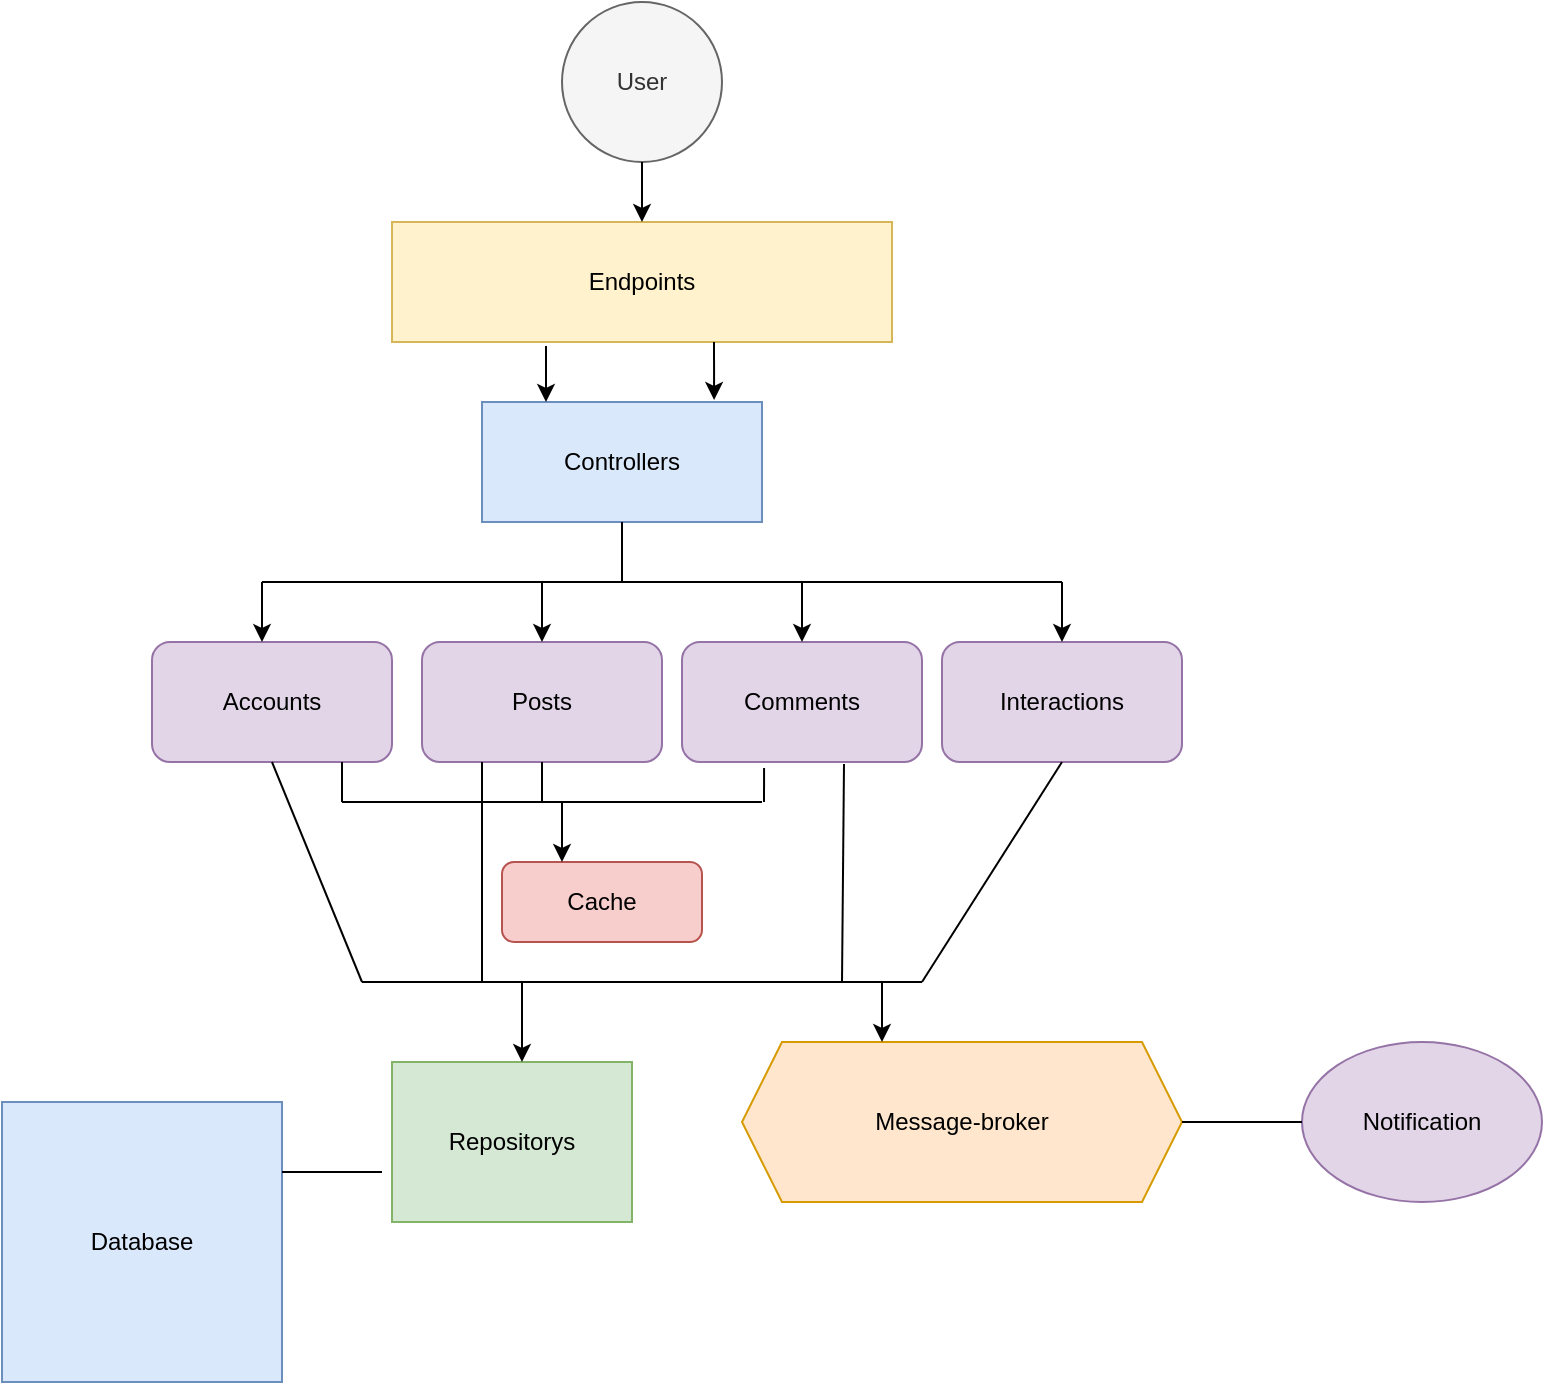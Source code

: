 <mxfile version="20.2.2" type="github"><diagram id="kgpKYQtTHZ0yAKxKKP6v" name="Page-1"><mxGraphModel dx="782" dy="793" grid="1" gridSize="10" guides="1" tooltips="1" connect="1" arrows="1" fold="1" page="1" pageScale="1" pageWidth="850" pageHeight="1100" math="0" shadow="0"><root><mxCell id="0"/><mxCell id="1" parent="0"/><mxCell id="VMwo8fB0VZqTdJJmUpuf-2" value="User" style="ellipse;whiteSpace=wrap;html=1;aspect=fixed;strokeColor=#666666;fillColor=#f5f5f5;fontColor=#333333;" parent="1" vertex="1"><mxGeometry x="290" y="50" width="80" height="80" as="geometry"/></mxCell><mxCell id="VMwo8fB0VZqTdJJmUpuf-3" value="Endpoints" style="rounded=0;whiteSpace=wrap;html=1;strokeColor=#d6b656;fillColor=#fff2cc;" parent="1" vertex="1"><mxGeometry x="205" y="160" width="250" height="60" as="geometry"/></mxCell><mxCell id="VMwo8fB0VZqTdJJmUpuf-7" value="Controllers" style="rounded=0;whiteSpace=wrap;html=1;strokeColor=#6c8ebf;fillColor=#dae8fc;" parent="1" vertex="1"><mxGeometry x="250" y="250" width="140" height="60" as="geometry"/></mxCell><mxCell id="VMwo8fB0VZqTdJJmUpuf-12" value="" style="endArrow=classic;html=1;rounded=0;exitX=0.5;exitY=1;exitDx=0;exitDy=0;" parent="1" source="VMwo8fB0VZqTdJJmUpuf-2" edge="1"><mxGeometry width="50" height="50" relative="1" as="geometry"><mxPoint x="380" y="300" as="sourcePoint"/><mxPoint x="330" y="160" as="targetPoint"/></mxGeometry></mxCell><mxCell id="VMwo8fB0VZqTdJJmUpuf-14" value="" style="endArrow=classic;html=1;rounded=0;exitX=0.308;exitY=1.033;exitDx=0;exitDy=0;exitPerimeter=0;" parent="1" source="VMwo8fB0VZqTdJJmUpuf-3" edge="1"><mxGeometry width="50" height="50" relative="1" as="geometry"><mxPoint x="380" y="300" as="sourcePoint"/><mxPoint x="282" y="250" as="targetPoint"/></mxGeometry></mxCell><mxCell id="VMwo8fB0VZqTdJJmUpuf-15" value="" style="endArrow=classic;html=1;rounded=0;exitX=0.644;exitY=1;exitDx=0;exitDy=0;exitPerimeter=0;entryX=0.829;entryY=-0.017;entryDx=0;entryDy=0;entryPerimeter=0;" parent="1" source="VMwo8fB0VZqTdJJmUpuf-3" target="VMwo8fB0VZqTdJJmUpuf-7" edge="1"><mxGeometry width="50" height="50" relative="1" as="geometry"><mxPoint x="380" y="300" as="sourcePoint"/><mxPoint x="430" y="250" as="targetPoint"/></mxGeometry></mxCell><mxCell id="VMwo8fB0VZqTdJJmUpuf-16" value="Accounts" style="rounded=1;whiteSpace=wrap;html=1;strokeColor=#9673a6;fillColor=#e1d5e7;" parent="1" vertex="1"><mxGeometry x="85" y="370" width="120" height="60" as="geometry"/></mxCell><mxCell id="VMwo8fB0VZqTdJJmUpuf-17" value="Posts&lt;br&gt;" style="rounded=1;whiteSpace=wrap;html=1;strokeColor=#9673a6;fillColor=#e1d5e7;" parent="1" vertex="1"><mxGeometry x="220" y="370" width="120" height="60" as="geometry"/></mxCell><mxCell id="VMwo8fB0VZqTdJJmUpuf-18" value="Comments" style="rounded=1;whiteSpace=wrap;html=1;strokeColor=#9673a6;fillColor=#e1d5e7;" parent="1" vertex="1"><mxGeometry x="350" y="370" width="120" height="60" as="geometry"/></mxCell><mxCell id="VMwo8fB0VZqTdJJmUpuf-19" value="Interactions" style="rounded=1;whiteSpace=wrap;html=1;strokeColor=#9673a6;fillColor=#e1d5e7;" parent="1" vertex="1"><mxGeometry x="480" y="370" width="120" height="60" as="geometry"/></mxCell><mxCell id="VMwo8fB0VZqTdJJmUpuf-20" value="" style="endArrow=none;html=1;rounded=0;exitX=0.5;exitY=1;exitDx=0;exitDy=0;" parent="1" source="VMwo8fB0VZqTdJJmUpuf-7" edge="1"><mxGeometry width="50" height="50" relative="1" as="geometry"><mxPoint x="380" y="390" as="sourcePoint"/><mxPoint x="320" y="340" as="targetPoint"/></mxGeometry></mxCell><mxCell id="VMwo8fB0VZqTdJJmUpuf-21" value="" style="endArrow=none;html=1;rounded=0;" parent="1" edge="1"><mxGeometry width="50" height="50" relative="1" as="geometry"><mxPoint x="140" y="340" as="sourcePoint"/><mxPoint x="540" y="340" as="targetPoint"/></mxGeometry></mxCell><mxCell id="VMwo8fB0VZqTdJJmUpuf-22" value="" style="endArrow=classic;html=1;rounded=0;" parent="1" edge="1"><mxGeometry width="50" height="50" relative="1" as="geometry"><mxPoint x="140" y="340" as="sourcePoint"/><mxPoint x="140" y="370" as="targetPoint"/></mxGeometry></mxCell><mxCell id="VMwo8fB0VZqTdJJmUpuf-23" value="" style="endArrow=classic;html=1;rounded=0;entryX=0.5;entryY=0;entryDx=0;entryDy=0;" parent="1" target="VMwo8fB0VZqTdJJmUpuf-17" edge="1"><mxGeometry width="50" height="50" relative="1" as="geometry"><mxPoint x="280" y="340" as="sourcePoint"/><mxPoint x="430" y="320" as="targetPoint"/></mxGeometry></mxCell><mxCell id="VMwo8fB0VZqTdJJmUpuf-24" value="" style="endArrow=classic;html=1;rounded=0;entryX=0.5;entryY=0;entryDx=0;entryDy=0;" parent="1" target="VMwo8fB0VZqTdJJmUpuf-18" edge="1"><mxGeometry width="50" height="50" relative="1" as="geometry"><mxPoint x="410" y="350" as="sourcePoint"/><mxPoint x="430" y="320" as="targetPoint"/><Array as="points"><mxPoint x="410" y="340"/></Array></mxGeometry></mxCell><mxCell id="VMwo8fB0VZqTdJJmUpuf-25" value="" style="endArrow=classic;html=1;rounded=0;entryX=0.5;entryY=0;entryDx=0;entryDy=0;" parent="1" target="VMwo8fB0VZqTdJJmUpuf-19" edge="1"><mxGeometry width="50" height="50" relative="1" as="geometry"><mxPoint x="540" y="340" as="sourcePoint"/><mxPoint x="430" y="320" as="targetPoint"/></mxGeometry></mxCell><mxCell id="VMwo8fB0VZqTdJJmUpuf-33" value="" style="endArrow=none;html=1;rounded=0;exitX=0.5;exitY=1;exitDx=0;exitDy=0;" parent="1" source="VMwo8fB0VZqTdJJmUpuf-19" edge="1"><mxGeometry width="50" height="50" relative="1" as="geometry"><mxPoint x="380" y="430" as="sourcePoint"/><mxPoint x="470" y="540" as="targetPoint"/></mxGeometry></mxCell><mxCell id="VMwo8fB0VZqTdJJmUpuf-38" value="Cache" style="rounded=1;whiteSpace=wrap;html=1;strokeColor=#b85450;fillColor=#f8cecc;" parent="1" vertex="1"><mxGeometry x="260" y="480" width="100" height="40" as="geometry"/></mxCell><mxCell id="VMwo8fB0VZqTdJJmUpuf-44" value="Message-broker" style="shape=hexagon;perimeter=hexagonPerimeter2;whiteSpace=wrap;html=1;fixedSize=1;strokeColor=#d79b00;fillColor=#ffe6cc;" parent="1" vertex="1"><mxGeometry x="380" y="570" width="220" height="80" as="geometry"/></mxCell><mxCell id="VMwo8fB0VZqTdJJmUpuf-48" value="Notification" style="ellipse;whiteSpace=wrap;html=1;strokeColor=#9673a6;fillColor=#e1d5e7;" parent="1" vertex="1"><mxGeometry x="660" y="570" width="120" height="80" as="geometry"/></mxCell><mxCell id="VMwo8fB0VZqTdJJmUpuf-49" value="" style="endArrow=none;html=1;rounded=0;exitX=1;exitY=0.5;exitDx=0;exitDy=0;entryX=0;entryY=0.5;entryDx=0;entryDy=0;" parent="1" source="VMwo8fB0VZqTdJJmUpuf-44" target="VMwo8fB0VZqTdJJmUpuf-48" edge="1"><mxGeometry width="50" height="50" relative="1" as="geometry"><mxPoint x="520" y="350" as="sourcePoint"/><mxPoint x="660" y="610" as="targetPoint"/></mxGeometry></mxCell><mxCell id="VMwo8fB0VZqTdJJmUpuf-53" value="Repositorys" style="rounded=0;whiteSpace=wrap;html=1;strokeColor=#82b366;direction=south;fillColor=#d5e8d4;" parent="1" vertex="1"><mxGeometry x="205" y="580" width="120" height="80" as="geometry"/></mxCell><mxCell id="VMwo8fB0VZqTdJJmUpuf-57" value="Database" style="whiteSpace=wrap;html=1;aspect=fixed;strokeColor=#6c8ebf;fillColor=#dae8fc;" parent="1" vertex="1"><mxGeometry x="10" y="600" width="140" height="140" as="geometry"/></mxCell><mxCell id="VMwo8fB0VZqTdJJmUpuf-80" value="" style="endArrow=none;html=1;rounded=0;" parent="1" edge="1"><mxGeometry width="50" height="50" relative="1" as="geometry"><mxPoint x="180" y="450" as="sourcePoint"/><mxPoint x="390" y="450" as="targetPoint"/></mxGeometry></mxCell><mxCell id="VMwo8fB0VZqTdJJmUpuf-82" value="" style="endArrow=none;html=1;rounded=0;exitX=0.342;exitY=1.05;exitDx=0;exitDy=0;exitPerimeter=0;" parent="1" source="VMwo8fB0VZqTdJJmUpuf-18" edge="1"><mxGeometry width="50" height="50" relative="1" as="geometry"><mxPoint x="470" y="490" as="sourcePoint"/><mxPoint x="391" y="450" as="targetPoint"/></mxGeometry></mxCell><mxCell id="VMwo8fB0VZqTdJJmUpuf-83" value="" style="endArrow=none;html=1;rounded=0;exitX=0.5;exitY=1;exitDx=0;exitDy=0;" parent="1" source="VMwo8fB0VZqTdJJmUpuf-17" edge="1"><mxGeometry width="50" height="50" relative="1" as="geometry"><mxPoint x="470" y="490" as="sourcePoint"/><mxPoint x="280" y="450" as="targetPoint"/></mxGeometry></mxCell><mxCell id="VMwo8fB0VZqTdJJmUpuf-84" value="" style="endArrow=none;html=1;rounded=0;" parent="1" edge="1"><mxGeometry width="50" height="50" relative="1" as="geometry"><mxPoint x="180" y="450" as="sourcePoint"/><mxPoint x="180" y="430" as="targetPoint"/></mxGeometry></mxCell><mxCell id="VMwo8fB0VZqTdJJmUpuf-85" style="edgeStyle=orthogonalEdgeStyle;rounded=0;orthogonalLoop=1;jettySize=auto;html=1;exitX=0.5;exitY=1;exitDx=0;exitDy=0;" parent="1" source="VMwo8fB0VZqTdJJmUpuf-38" target="VMwo8fB0VZqTdJJmUpuf-38" edge="1"><mxGeometry relative="1" as="geometry"/></mxCell><mxCell id="VMwo8fB0VZqTdJJmUpuf-86" value="" style="endArrow=classic;html=1;rounded=0;" parent="1" edge="1"><mxGeometry width="50" height="50" relative="1" as="geometry"><mxPoint x="290" y="450" as="sourcePoint"/><mxPoint x="290" y="480" as="targetPoint"/></mxGeometry></mxCell><mxCell id="VMwo8fB0VZqTdJJmUpuf-88" value="" style="endArrow=none;html=1;rounded=0;" parent="1" edge="1"><mxGeometry width="50" height="50" relative="1" as="geometry"><mxPoint x="190" y="540" as="sourcePoint"/><mxPoint x="470" y="540" as="targetPoint"/></mxGeometry></mxCell><mxCell id="VMwo8fB0VZqTdJJmUpuf-89" value="" style="endArrow=none;html=1;rounded=0;exitX=0.5;exitY=1;exitDx=0;exitDy=0;" parent="1" source="VMwo8fB0VZqTdJJmUpuf-16" edge="1"><mxGeometry width="50" height="50" relative="1" as="geometry"><mxPoint x="470" y="600" as="sourcePoint"/><mxPoint x="190" y="540" as="targetPoint"/></mxGeometry></mxCell><mxCell id="VMwo8fB0VZqTdJJmUpuf-90" value="" style="endArrow=none;html=1;rounded=0;exitX=0.675;exitY=1.017;exitDx=0;exitDy=0;exitPerimeter=0;" parent="1" source="VMwo8fB0VZqTdJJmUpuf-18" edge="1"><mxGeometry width="50" height="50" relative="1" as="geometry"><mxPoint x="470" y="600" as="sourcePoint"/><mxPoint x="430" y="540" as="targetPoint"/></mxGeometry></mxCell><mxCell id="VMwo8fB0VZqTdJJmUpuf-91" value="" style="endArrow=none;html=1;rounded=0;exitX=0.25;exitY=1;exitDx=0;exitDy=0;" parent="1" source="VMwo8fB0VZqTdJJmUpuf-17" edge="1"><mxGeometry width="50" height="50" relative="1" as="geometry"><mxPoint x="470" y="600" as="sourcePoint"/><mxPoint x="250" y="540" as="targetPoint"/></mxGeometry></mxCell><mxCell id="VMwo8fB0VZqTdJJmUpuf-93" value="" style="endArrow=classic;html=1;rounded=0;" parent="1" edge="1"><mxGeometry width="50" height="50" relative="1" as="geometry"><mxPoint x="270" y="540" as="sourcePoint"/><mxPoint x="270" y="580" as="targetPoint"/></mxGeometry></mxCell><mxCell id="VMwo8fB0VZqTdJJmUpuf-94" value="" style="endArrow=classic;html=1;rounded=0;" parent="1" edge="1"><mxGeometry width="50" height="50" relative="1" as="geometry"><mxPoint x="450" y="540" as="sourcePoint"/><mxPoint x="450" y="570" as="targetPoint"/></mxGeometry></mxCell><mxCell id="VMwo8fB0VZqTdJJmUpuf-96" value="" style="endArrow=none;html=1;rounded=0;entryX=1;entryY=0.25;entryDx=0;entryDy=0;" parent="1" target="VMwo8fB0VZqTdJJmUpuf-57" edge="1"><mxGeometry width="50" height="50" relative="1" as="geometry"><mxPoint x="200" y="635" as="sourcePoint"/><mxPoint x="520" y="550" as="targetPoint"/></mxGeometry></mxCell></root></mxGraphModel></diagram></mxfile>